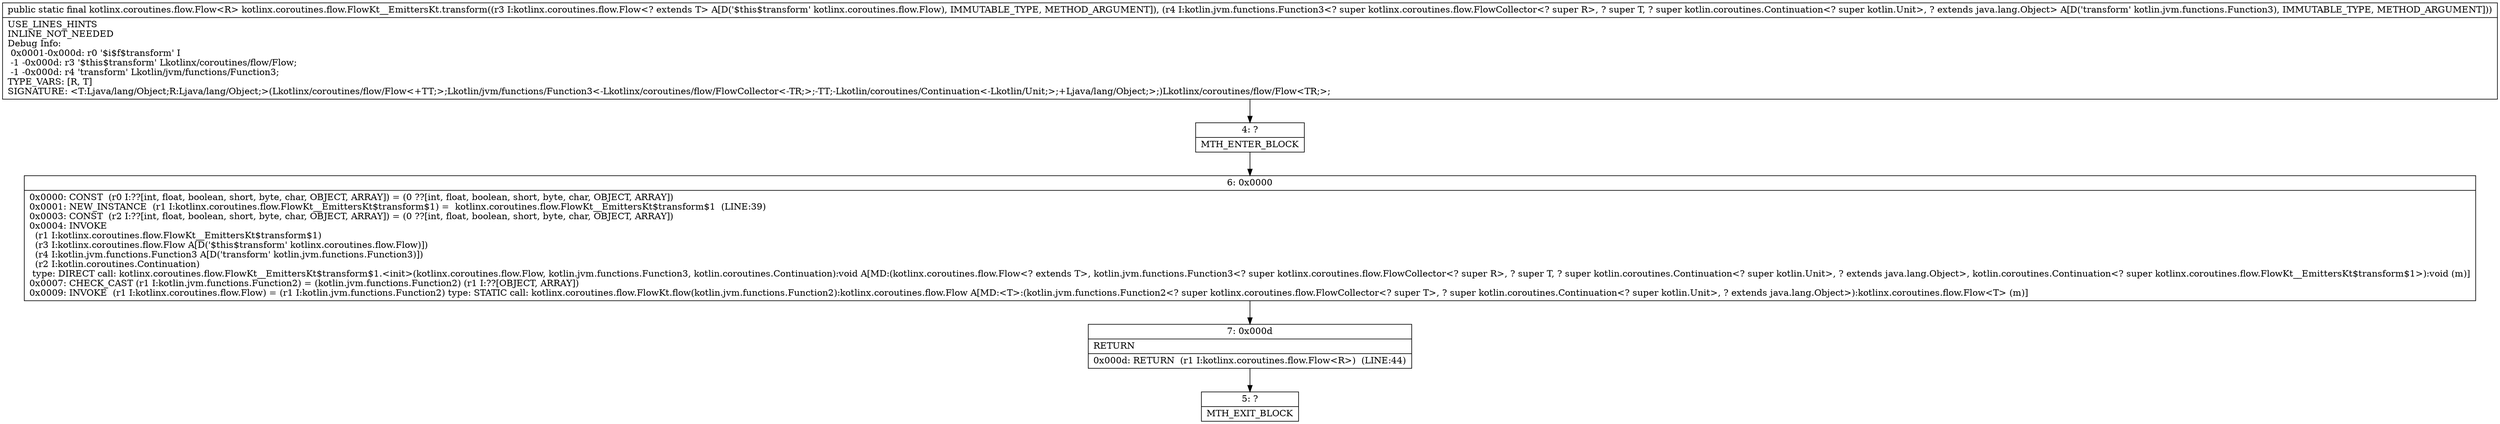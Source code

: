digraph "CFG forkotlinx.coroutines.flow.FlowKt__EmittersKt.transform(Lkotlinx\/coroutines\/flow\/Flow;Lkotlin\/jvm\/functions\/Function3;)Lkotlinx\/coroutines\/flow\/Flow;" {
Node_4 [shape=record,label="{4\:\ ?|MTH_ENTER_BLOCK\l}"];
Node_6 [shape=record,label="{6\:\ 0x0000|0x0000: CONST  (r0 I:??[int, float, boolean, short, byte, char, OBJECT, ARRAY]) = (0 ??[int, float, boolean, short, byte, char, OBJECT, ARRAY]) \l0x0001: NEW_INSTANCE  (r1 I:kotlinx.coroutines.flow.FlowKt__EmittersKt$transform$1) =  kotlinx.coroutines.flow.FlowKt__EmittersKt$transform$1  (LINE:39)\l0x0003: CONST  (r2 I:??[int, float, boolean, short, byte, char, OBJECT, ARRAY]) = (0 ??[int, float, boolean, short, byte, char, OBJECT, ARRAY]) \l0x0004: INVOKE  \l  (r1 I:kotlinx.coroutines.flow.FlowKt__EmittersKt$transform$1)\l  (r3 I:kotlinx.coroutines.flow.Flow A[D('$this$transform' kotlinx.coroutines.flow.Flow)])\l  (r4 I:kotlin.jvm.functions.Function3 A[D('transform' kotlin.jvm.functions.Function3)])\l  (r2 I:kotlin.coroutines.Continuation)\l type: DIRECT call: kotlinx.coroutines.flow.FlowKt__EmittersKt$transform$1.\<init\>(kotlinx.coroutines.flow.Flow, kotlin.jvm.functions.Function3, kotlin.coroutines.Continuation):void A[MD:(kotlinx.coroutines.flow.Flow\<? extends T\>, kotlin.jvm.functions.Function3\<? super kotlinx.coroutines.flow.FlowCollector\<? super R\>, ? super T, ? super kotlin.coroutines.Continuation\<? super kotlin.Unit\>, ? extends java.lang.Object\>, kotlin.coroutines.Continuation\<? super kotlinx.coroutines.flow.FlowKt__EmittersKt$transform$1\>):void (m)]\l0x0007: CHECK_CAST (r1 I:kotlin.jvm.functions.Function2) = (kotlin.jvm.functions.Function2) (r1 I:??[OBJECT, ARRAY]) \l0x0009: INVOKE  (r1 I:kotlinx.coroutines.flow.Flow) = (r1 I:kotlin.jvm.functions.Function2) type: STATIC call: kotlinx.coroutines.flow.FlowKt.flow(kotlin.jvm.functions.Function2):kotlinx.coroutines.flow.Flow A[MD:\<T\>:(kotlin.jvm.functions.Function2\<? super kotlinx.coroutines.flow.FlowCollector\<? super T\>, ? super kotlin.coroutines.Continuation\<? super kotlin.Unit\>, ? extends java.lang.Object\>):kotlinx.coroutines.flow.Flow\<T\> (m)]\l}"];
Node_7 [shape=record,label="{7\:\ 0x000d|RETURN\l|0x000d: RETURN  (r1 I:kotlinx.coroutines.flow.Flow\<R\>)  (LINE:44)\l}"];
Node_5 [shape=record,label="{5\:\ ?|MTH_EXIT_BLOCK\l}"];
MethodNode[shape=record,label="{public static final kotlinx.coroutines.flow.Flow\<R\> kotlinx.coroutines.flow.FlowKt__EmittersKt.transform((r3 I:kotlinx.coroutines.flow.Flow\<? extends T\> A[D('$this$transform' kotlinx.coroutines.flow.Flow), IMMUTABLE_TYPE, METHOD_ARGUMENT]), (r4 I:kotlin.jvm.functions.Function3\<? super kotlinx.coroutines.flow.FlowCollector\<? super R\>, ? super T, ? super kotlin.coroutines.Continuation\<? super kotlin.Unit\>, ? extends java.lang.Object\> A[D('transform' kotlin.jvm.functions.Function3), IMMUTABLE_TYPE, METHOD_ARGUMENT]))  | USE_LINES_HINTS\lINLINE_NOT_NEEDED\lDebug Info:\l  0x0001\-0x000d: r0 '$i$f$transform' I\l  \-1 \-0x000d: r3 '$this$transform' Lkotlinx\/coroutines\/flow\/Flow;\l  \-1 \-0x000d: r4 'transform' Lkotlin\/jvm\/functions\/Function3;\lTYPE_VARS: [R, T]\lSIGNATURE: \<T:Ljava\/lang\/Object;R:Ljava\/lang\/Object;\>(Lkotlinx\/coroutines\/flow\/Flow\<+TT;\>;Lkotlin\/jvm\/functions\/Function3\<\-Lkotlinx\/coroutines\/flow\/FlowCollector\<\-TR;\>;\-TT;\-Lkotlin\/coroutines\/Continuation\<\-Lkotlin\/Unit;\>;+Ljava\/lang\/Object;\>;)Lkotlinx\/coroutines\/flow\/Flow\<TR;\>;\l}"];
MethodNode -> Node_4;Node_4 -> Node_6;
Node_6 -> Node_7;
Node_7 -> Node_5;
}

